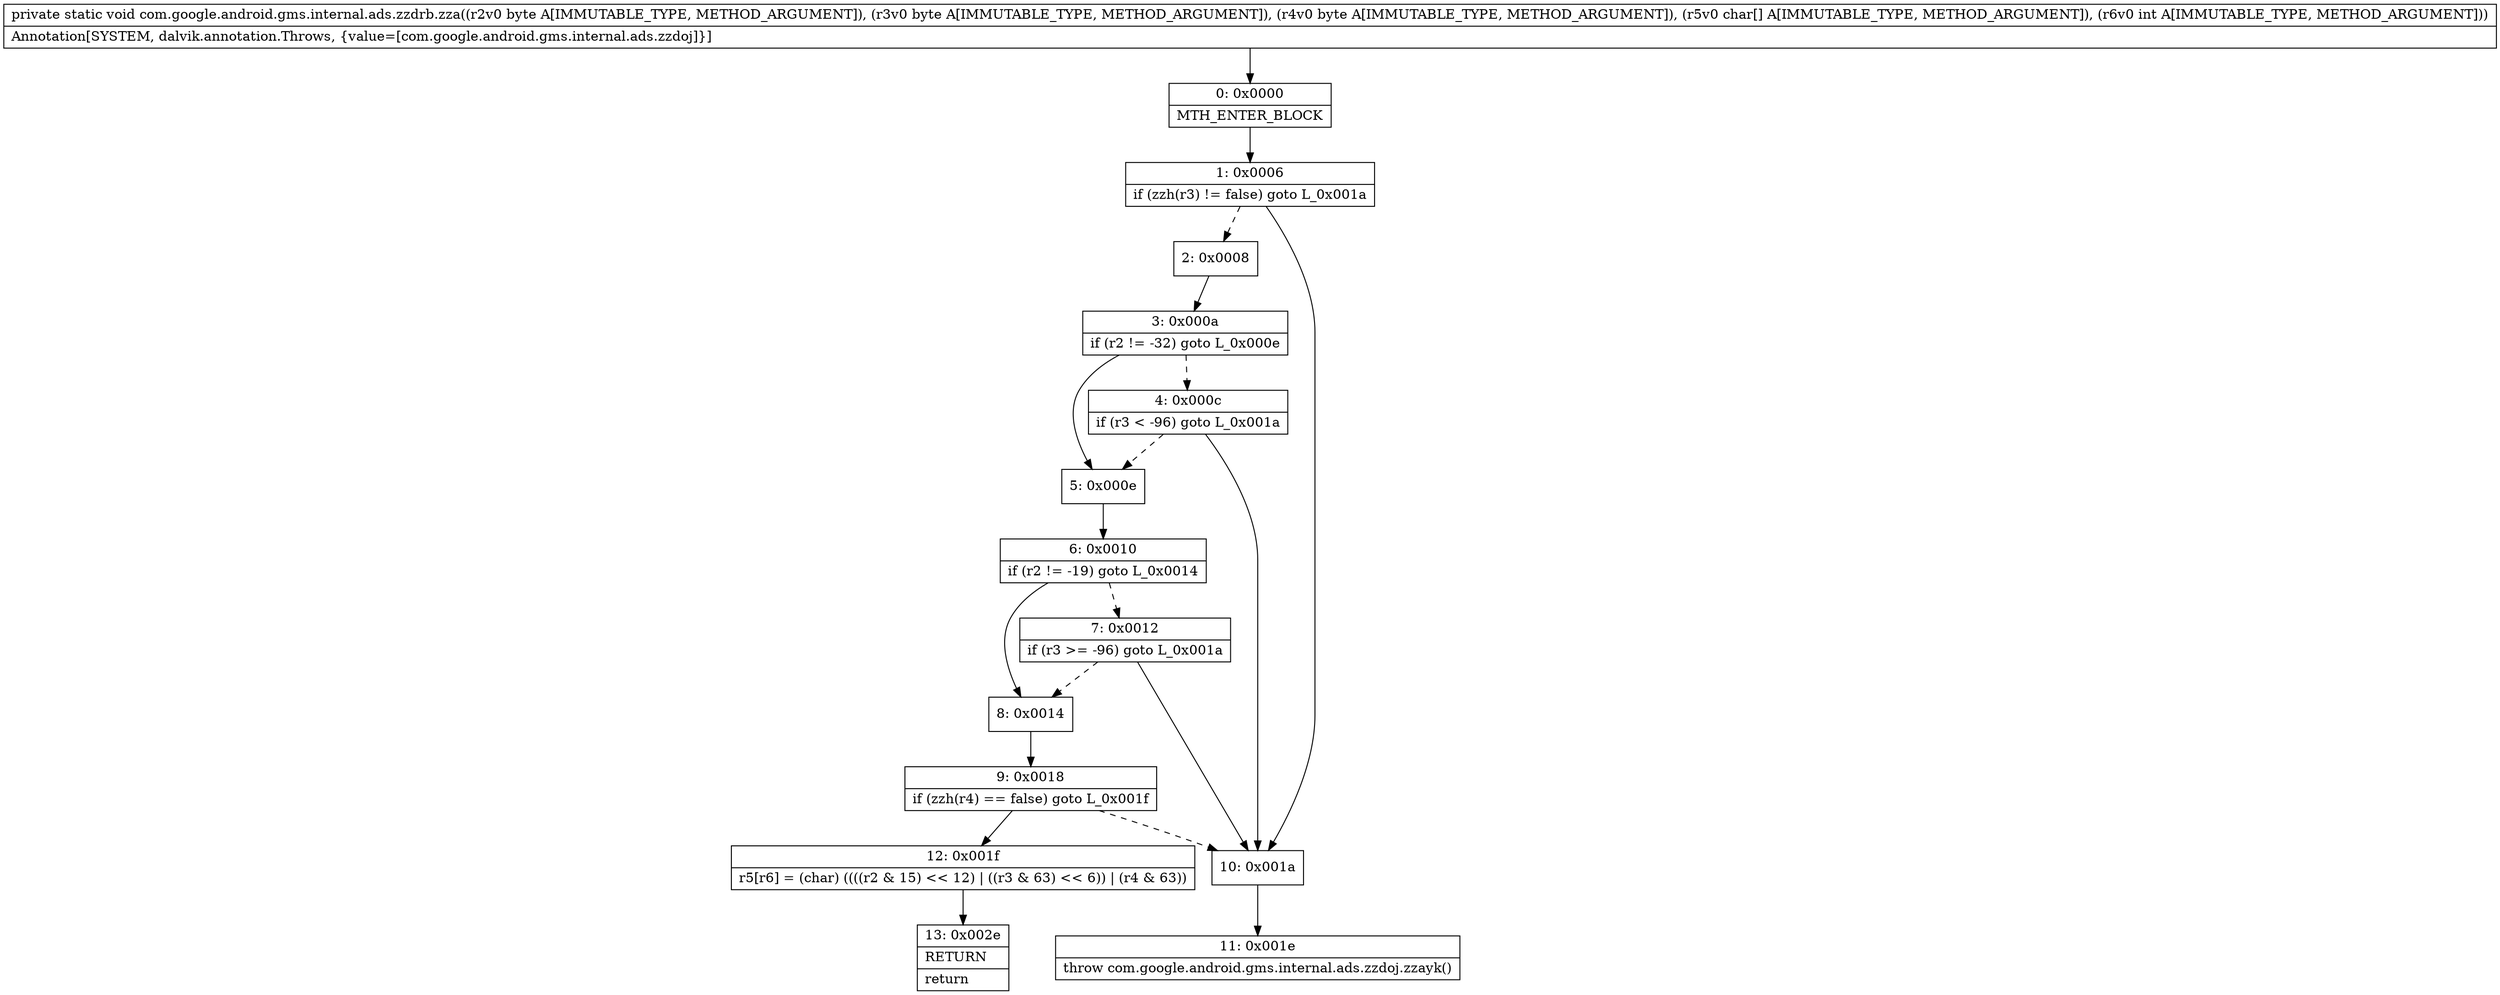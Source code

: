 digraph "CFG forcom.google.android.gms.internal.ads.zzdrb.zza(BBB[CI)V" {
Node_0 [shape=record,label="{0\:\ 0x0000|MTH_ENTER_BLOCK\l}"];
Node_1 [shape=record,label="{1\:\ 0x0006|if (zzh(r3) != false) goto L_0x001a\l}"];
Node_2 [shape=record,label="{2\:\ 0x0008}"];
Node_3 [shape=record,label="{3\:\ 0x000a|if (r2 != \-32) goto L_0x000e\l}"];
Node_4 [shape=record,label="{4\:\ 0x000c|if (r3 \< \-96) goto L_0x001a\l}"];
Node_5 [shape=record,label="{5\:\ 0x000e}"];
Node_6 [shape=record,label="{6\:\ 0x0010|if (r2 != \-19) goto L_0x0014\l}"];
Node_7 [shape=record,label="{7\:\ 0x0012|if (r3 \>= \-96) goto L_0x001a\l}"];
Node_8 [shape=record,label="{8\:\ 0x0014}"];
Node_9 [shape=record,label="{9\:\ 0x0018|if (zzh(r4) == false) goto L_0x001f\l}"];
Node_10 [shape=record,label="{10\:\ 0x001a}"];
Node_11 [shape=record,label="{11\:\ 0x001e|throw com.google.android.gms.internal.ads.zzdoj.zzayk()\l}"];
Node_12 [shape=record,label="{12\:\ 0x001f|r5[r6] = (char) ((((r2 & 15) \<\< 12) \| ((r3 & 63) \<\< 6)) \| (r4 & 63))\l}"];
Node_13 [shape=record,label="{13\:\ 0x002e|RETURN\l|return\l}"];
MethodNode[shape=record,label="{private static void com.google.android.gms.internal.ads.zzdrb.zza((r2v0 byte A[IMMUTABLE_TYPE, METHOD_ARGUMENT]), (r3v0 byte A[IMMUTABLE_TYPE, METHOD_ARGUMENT]), (r4v0 byte A[IMMUTABLE_TYPE, METHOD_ARGUMENT]), (r5v0 char[] A[IMMUTABLE_TYPE, METHOD_ARGUMENT]), (r6v0 int A[IMMUTABLE_TYPE, METHOD_ARGUMENT]))  | Annotation[SYSTEM, dalvik.annotation.Throws, \{value=[com.google.android.gms.internal.ads.zzdoj]\}]\l}"];
MethodNode -> Node_0;
Node_0 -> Node_1;
Node_1 -> Node_2[style=dashed];
Node_1 -> Node_10;
Node_2 -> Node_3;
Node_3 -> Node_4[style=dashed];
Node_3 -> Node_5;
Node_4 -> Node_5[style=dashed];
Node_4 -> Node_10;
Node_5 -> Node_6;
Node_6 -> Node_7[style=dashed];
Node_6 -> Node_8;
Node_7 -> Node_8[style=dashed];
Node_7 -> Node_10;
Node_8 -> Node_9;
Node_9 -> Node_10[style=dashed];
Node_9 -> Node_12;
Node_10 -> Node_11;
Node_12 -> Node_13;
}

